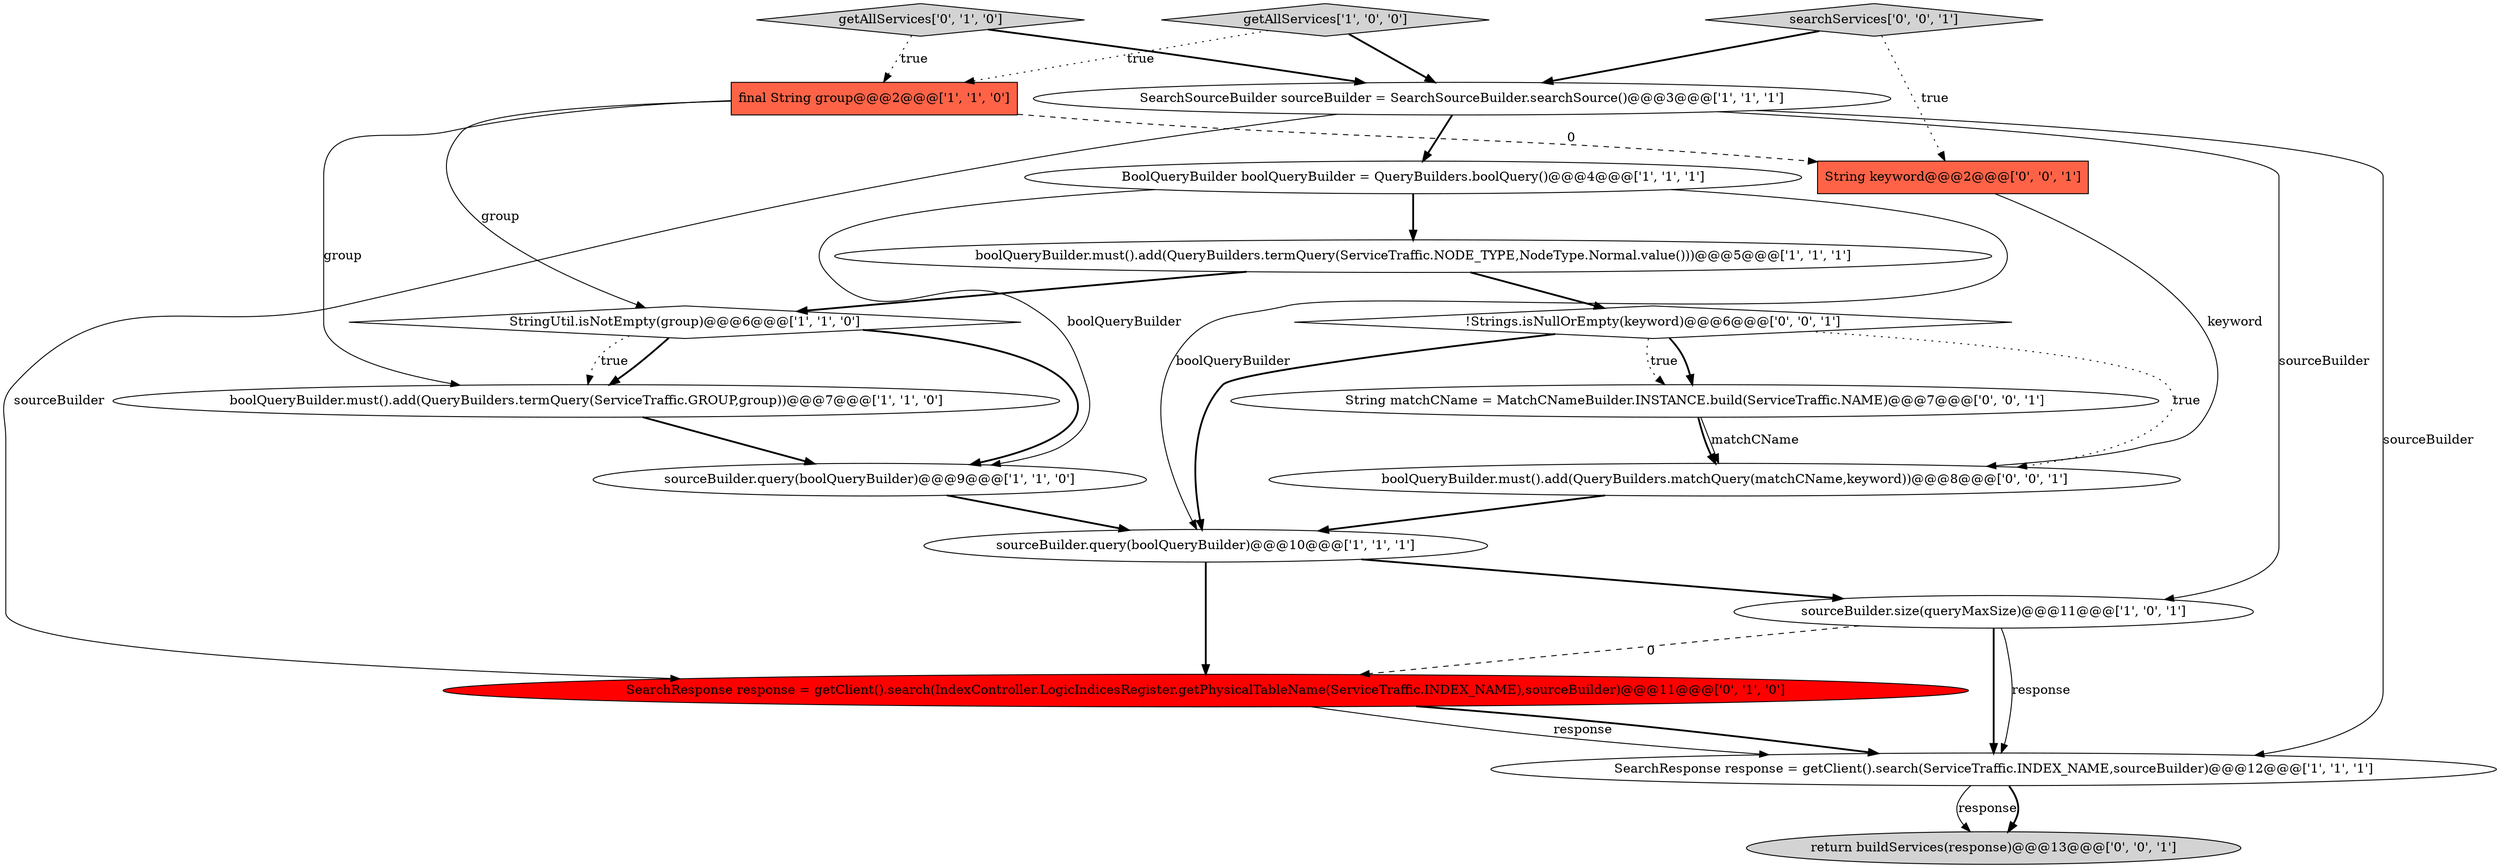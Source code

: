 digraph {
15 [style = filled, label = "String keyword@@@2@@@['0', '0', '1']", fillcolor = tomato, shape = box image = "AAA0AAABBB3BBB"];
0 [style = filled, label = "boolQueryBuilder.must().add(QueryBuilders.termQuery(ServiceTraffic.NODE_TYPE,NodeType.Normal.value()))@@@5@@@['1', '1', '1']", fillcolor = white, shape = ellipse image = "AAA0AAABBB1BBB"];
2 [style = filled, label = "getAllServices['1', '0', '0']", fillcolor = lightgray, shape = diamond image = "AAA0AAABBB1BBB"];
4 [style = filled, label = "sourceBuilder.size(queryMaxSize)@@@11@@@['1', '0', '1']", fillcolor = white, shape = ellipse image = "AAA0AAABBB1BBB"];
12 [style = filled, label = "SearchResponse response = getClient().search(IndexController.LogicIndicesRegister.getPhysicalTableName(ServiceTraffic.INDEX_NAME),sourceBuilder)@@@11@@@['0', '1', '0']", fillcolor = red, shape = ellipse image = "AAA1AAABBB2BBB"];
14 [style = filled, label = "return buildServices(response)@@@13@@@['0', '0', '1']", fillcolor = lightgray, shape = ellipse image = "AAA0AAABBB3BBB"];
7 [style = filled, label = "SearchSourceBuilder sourceBuilder = SearchSourceBuilder.searchSource()@@@3@@@['1', '1', '1']", fillcolor = white, shape = ellipse image = "AAA0AAABBB1BBB"];
16 [style = filled, label = "!Strings.isNullOrEmpty(keyword)@@@6@@@['0', '0', '1']", fillcolor = white, shape = diamond image = "AAA0AAABBB3BBB"];
17 [style = filled, label = "boolQueryBuilder.must().add(QueryBuilders.matchQuery(matchCName,keyword))@@@8@@@['0', '0', '1']", fillcolor = white, shape = ellipse image = "AAA0AAABBB3BBB"];
18 [style = filled, label = "searchServices['0', '0', '1']", fillcolor = lightgray, shape = diamond image = "AAA0AAABBB3BBB"];
1 [style = filled, label = "StringUtil.isNotEmpty(group)@@@6@@@['1', '1', '0']", fillcolor = white, shape = diamond image = "AAA0AAABBB1BBB"];
5 [style = filled, label = "BoolQueryBuilder boolQueryBuilder = QueryBuilders.boolQuery()@@@4@@@['1', '1', '1']", fillcolor = white, shape = ellipse image = "AAA0AAABBB1BBB"];
9 [style = filled, label = "SearchResponse response = getClient().search(ServiceTraffic.INDEX_NAME,sourceBuilder)@@@12@@@['1', '1', '1']", fillcolor = white, shape = ellipse image = "AAA0AAABBB1BBB"];
6 [style = filled, label = "sourceBuilder.query(boolQueryBuilder)@@@9@@@['1', '1', '0']", fillcolor = white, shape = ellipse image = "AAA0AAABBB1BBB"];
10 [style = filled, label = "final String group@@@2@@@['1', '1', '0']", fillcolor = tomato, shape = box image = "AAA0AAABBB1BBB"];
3 [style = filled, label = "boolQueryBuilder.must().add(QueryBuilders.termQuery(ServiceTraffic.GROUP,group))@@@7@@@['1', '1', '0']", fillcolor = white, shape = ellipse image = "AAA0AAABBB1BBB"];
8 [style = filled, label = "sourceBuilder.query(boolQueryBuilder)@@@10@@@['1', '1', '1']", fillcolor = white, shape = ellipse image = "AAA0AAABBB1BBB"];
13 [style = filled, label = "String matchCName = MatchCNameBuilder.INSTANCE.build(ServiceTraffic.NAME)@@@7@@@['0', '0', '1']", fillcolor = white, shape = ellipse image = "AAA0AAABBB3BBB"];
11 [style = filled, label = "getAllServices['0', '1', '0']", fillcolor = lightgray, shape = diamond image = "AAA0AAABBB2BBB"];
2->10 [style = dotted, label="true"];
5->6 [style = solid, label="boolQueryBuilder"];
4->9 [style = bold, label=""];
17->8 [style = bold, label=""];
10->15 [style = dashed, label="0"];
0->16 [style = bold, label=""];
16->13 [style = bold, label=""];
9->14 [style = solid, label="response"];
16->8 [style = bold, label=""];
16->13 [style = dotted, label="true"];
11->10 [style = dotted, label="true"];
16->17 [style = dotted, label="true"];
15->17 [style = solid, label="keyword"];
7->12 [style = solid, label="sourceBuilder"];
1->3 [style = bold, label=""];
10->1 [style = solid, label="group"];
18->15 [style = dotted, label="true"];
3->6 [style = bold, label=""];
12->9 [style = solid, label="response"];
10->3 [style = solid, label="group"];
12->9 [style = bold, label=""];
4->12 [style = dashed, label="0"];
1->3 [style = dotted, label="true"];
13->17 [style = bold, label=""];
7->5 [style = bold, label=""];
1->6 [style = bold, label=""];
7->9 [style = solid, label="sourceBuilder"];
5->0 [style = bold, label=""];
0->1 [style = bold, label=""];
6->8 [style = bold, label=""];
9->14 [style = bold, label=""];
8->4 [style = bold, label=""];
2->7 [style = bold, label=""];
18->7 [style = bold, label=""];
5->8 [style = solid, label="boolQueryBuilder"];
13->17 [style = solid, label="matchCName"];
8->12 [style = bold, label=""];
11->7 [style = bold, label=""];
4->9 [style = solid, label="response"];
7->4 [style = solid, label="sourceBuilder"];
}
